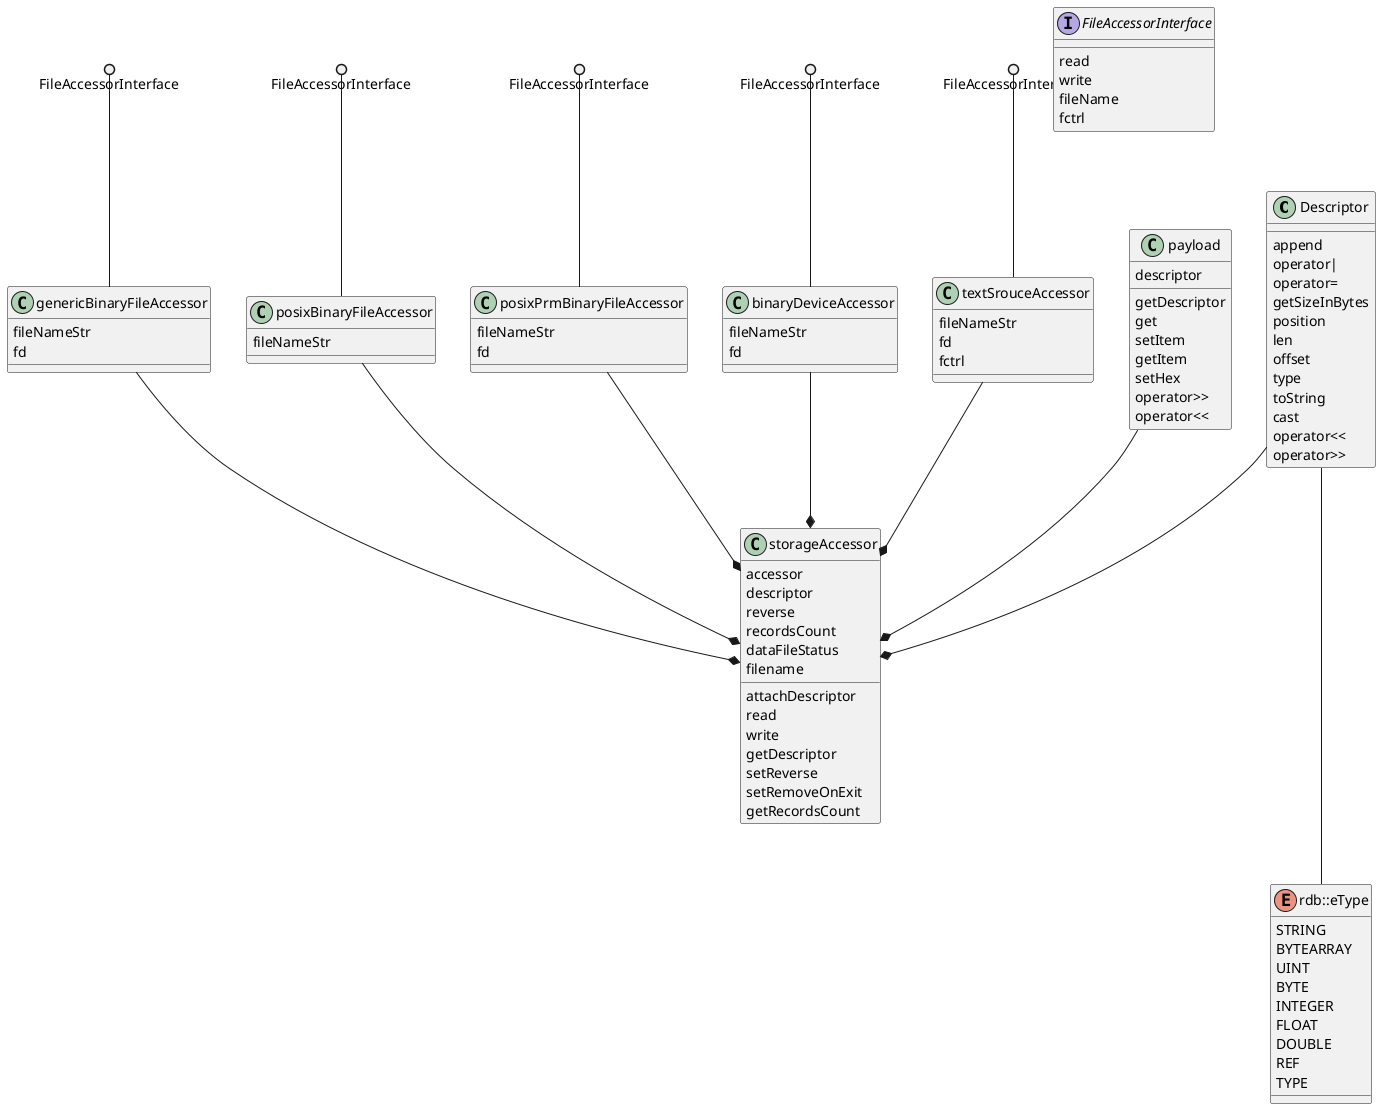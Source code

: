 @startuml

class Descriptor {
    {method} append
    {method} operator|
    {method} operator=
    {method} getSizeInBytes
    {method} position
    {method} len
    {method} offset
    {method} type
    {method} toString
    {method} cast
    {method} operator<<
    {method} operator>>
}

class genericBinaryFileAccessor {
    {field} fileNameStr
    {field} fd
}


class posixBinaryFileAccessor {
    {field} fileNameStr
}

class posixPrmBinaryFileAccessor {
    {field} fileNameStr
    {field} fd
}

class binaryDeviceAccessor {
    {field} fileNameStr
    {field} fd
}

class textSrouceAccessor {
    {field} fileNameStr
    {field} fd
    {field} fctrl
}

FileAccessorInterface ()-- binaryDeviceAccessor
FileAccessorInterface ()-- posixPrmBinaryFileAccessor
FileAccessorInterface ()-- posixBinaryFileAccessor
FileAccessorInterface ()-- genericBinaryFileAccessor
FileAccessorInterface ()-- textSrouceAccessor

interface FileAccessorInterface {
    {method} read
    {method} write
    {method} fileName
    {method} fctrl
}

class payload {
    {field} descriptor

    {method} getDescriptor
    {method} get
    {method} setItem
    {method} getItem
    {method} setHex
    {method} operator>>
    {method} operator<<
}

class storageAccessor {
    {field} accessor
    {field} descriptor
    {field} reverse
    {field} recordsCount
    {field} dataFileStatus
    {field} filename

    {method} attachDescriptor
    {method} read
    {method} write
    {method} getDescriptor
    {method} setReverse
    {method} setRemoveOnExit
    {method} getRecordsCount
}

enum rdb::eType {
    STRING
    BYTEARRAY
    UINT
    BYTE
    INTEGER
    FLOAT
    DOUBLE
    REF
    TYPE
}

genericBinaryFileAccessor --* storageAccessor
posixBinaryFileAccessor --* storageAccessor
posixPrmBinaryFileAccessor --* storageAccessor
binaryDeviceAccessor --* storageAccessor
textSrouceAccessor --* storageAccessor

Descriptor --* storageAccessor


Descriptor --- rdb::eType

payload --* storageAccessor

@enduml
